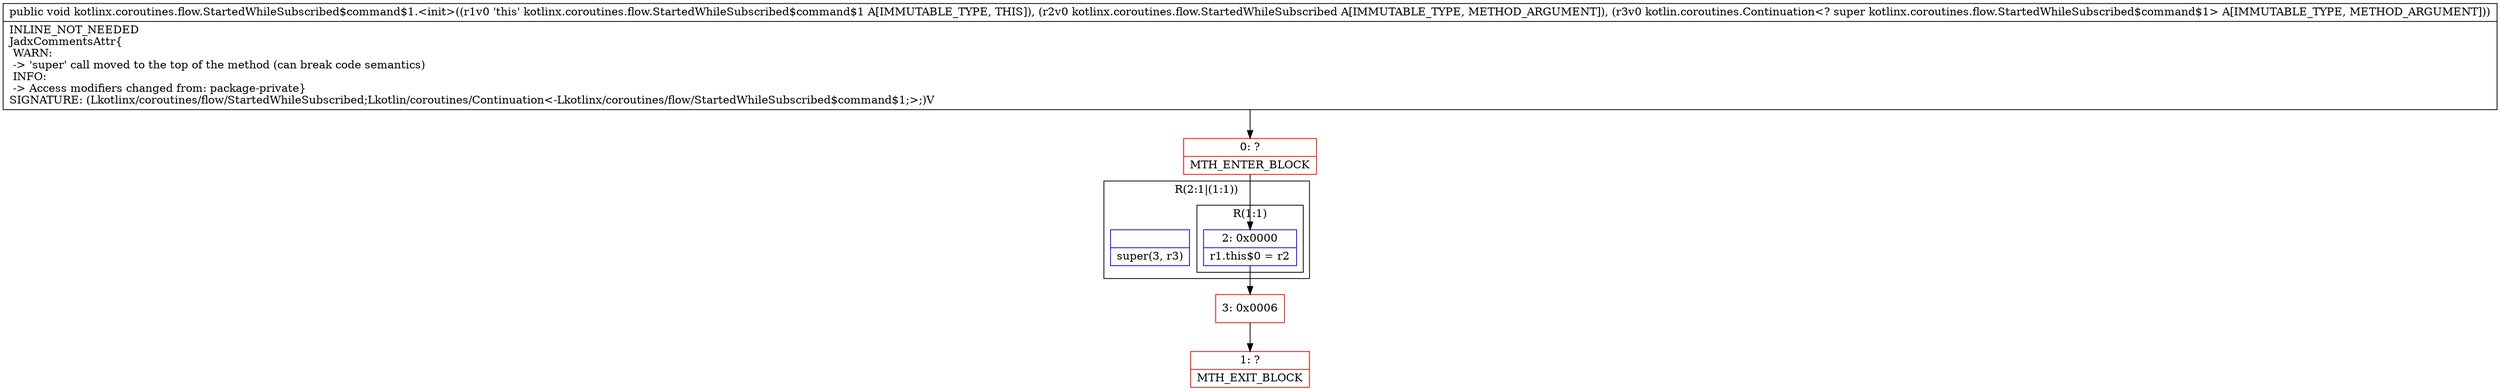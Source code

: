digraph "CFG forkotlinx.coroutines.flow.StartedWhileSubscribed$command$1.\<init\>(Lkotlinx\/coroutines\/flow\/StartedWhileSubscribed;Lkotlin\/coroutines\/Continuation;)V" {
subgraph cluster_Region_1957824503 {
label = "R(2:1|(1:1))";
node [shape=record,color=blue];
Node_InsnContainer_650258710 [shape=record,label="{|super(3, r3)\l}"];
subgraph cluster_Region_2101379063 {
label = "R(1:1)";
node [shape=record,color=blue];
Node_2 [shape=record,label="{2\:\ 0x0000|r1.this$0 = r2\l}"];
}
}
Node_0 [shape=record,color=red,label="{0\:\ ?|MTH_ENTER_BLOCK\l}"];
Node_3 [shape=record,color=red,label="{3\:\ 0x0006}"];
Node_1 [shape=record,color=red,label="{1\:\ ?|MTH_EXIT_BLOCK\l}"];
MethodNode[shape=record,label="{public void kotlinx.coroutines.flow.StartedWhileSubscribed$command$1.\<init\>((r1v0 'this' kotlinx.coroutines.flow.StartedWhileSubscribed$command$1 A[IMMUTABLE_TYPE, THIS]), (r2v0 kotlinx.coroutines.flow.StartedWhileSubscribed A[IMMUTABLE_TYPE, METHOD_ARGUMENT]), (r3v0 kotlin.coroutines.Continuation\<? super kotlinx.coroutines.flow.StartedWhileSubscribed$command$1\> A[IMMUTABLE_TYPE, METHOD_ARGUMENT]))  | INLINE_NOT_NEEDED\lJadxCommentsAttr\{\l WARN: \l \-\> 'super' call moved to the top of the method (can break code semantics)\l INFO: \l \-\> Access modifiers changed from: package\-private\}\lSIGNATURE: (Lkotlinx\/coroutines\/flow\/StartedWhileSubscribed;Lkotlin\/coroutines\/Continuation\<\-Lkotlinx\/coroutines\/flow\/StartedWhileSubscribed$command$1;\>;)V\l}"];
MethodNode -> Node_0;Node_2 -> Node_3;
Node_0 -> Node_2;
Node_3 -> Node_1;
}

